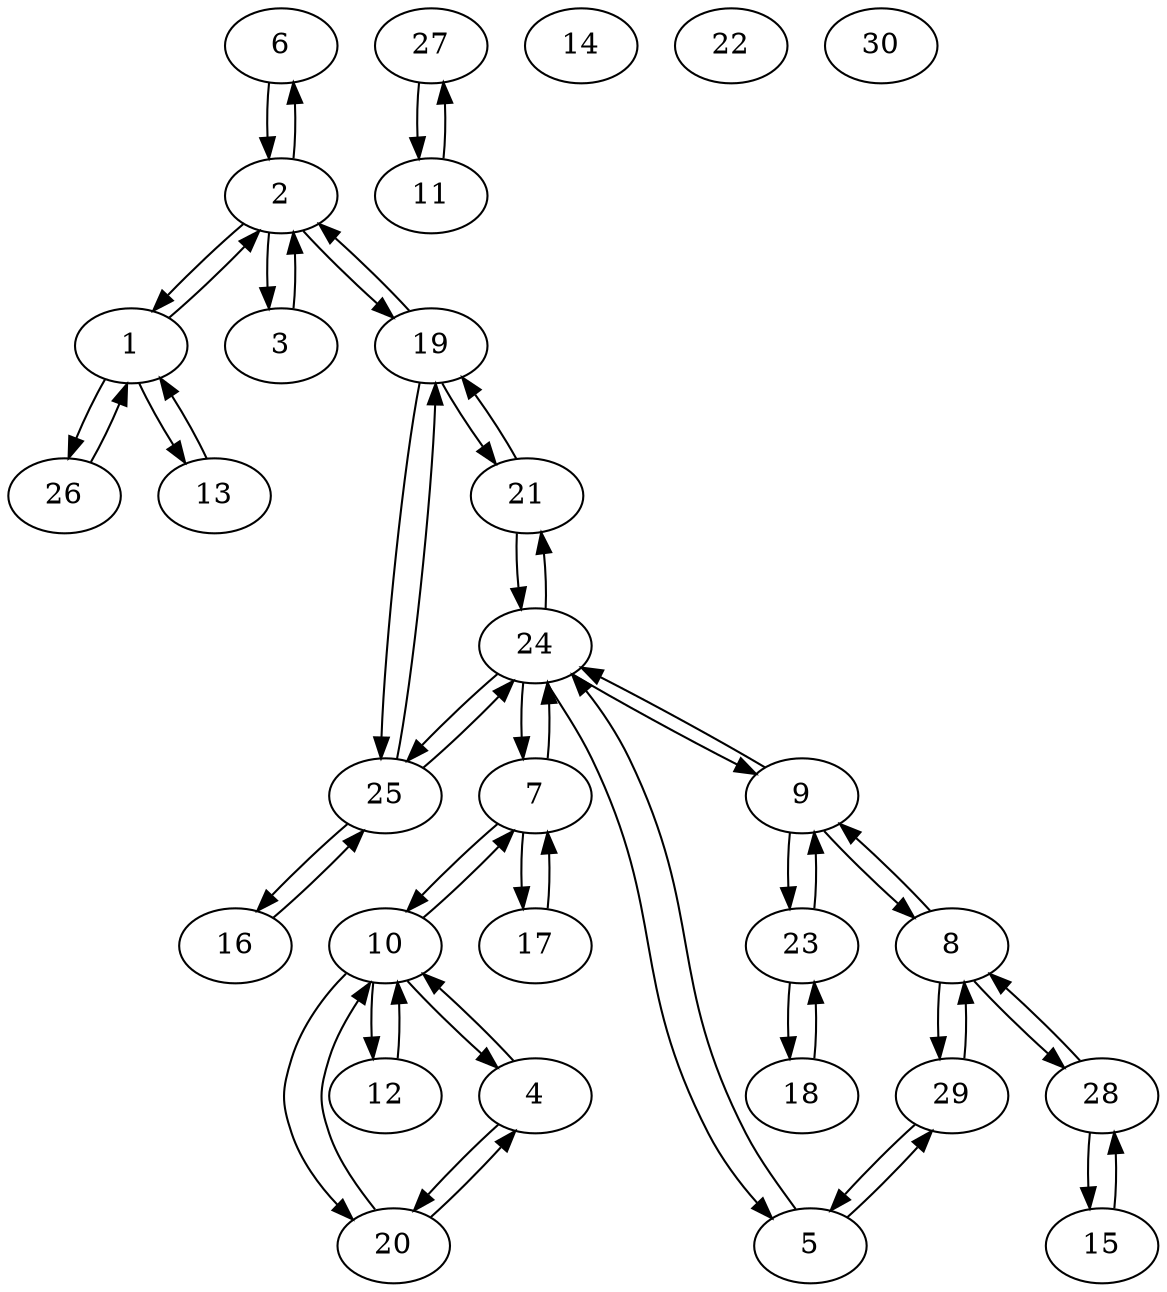 digraph sample {
6 -> 2;
2 -> 6;
4 -> 20;
20 -> 4;
18 -> 23;
23 -> 18;
26 -> 1;
1 -> 26;
16 -> 25;
25 -> 16;
8 -> 9;
9 -> 8;
13 -> 1;
1 -> 13;
7 -> 24;
24 -> 7;
2 -> 1;
1 -> 2;
3 -> 2;
2 -> 3;
10 -> 20;
20 -> 10;
24 -> 25;
25 -> 24;
25 -> 19;
19 -> 25;
5 -> 29;
29 -> 5;
24 -> 5;
5 -> 24;
27 -> 11;
11 -> 27;
28 -> 15;
15 -> 28;
12 -> 10;
10 -> 12;
2 -> 19;
19 -> 2;
17 -> 7;
7 -> 17;
8 -> 29;
29 -> 8;
9 -> 24;
24 -> 9;
9 -> 23;
23 -> 9;
28 -> 8;
8 -> 28;
21 -> 19;
19 -> 21;
10 -> 7;
7 -> 10;
24 -> 21;
21 -> 24;
4 -> 10;
10 -> 4;
14;
22;
30;
}